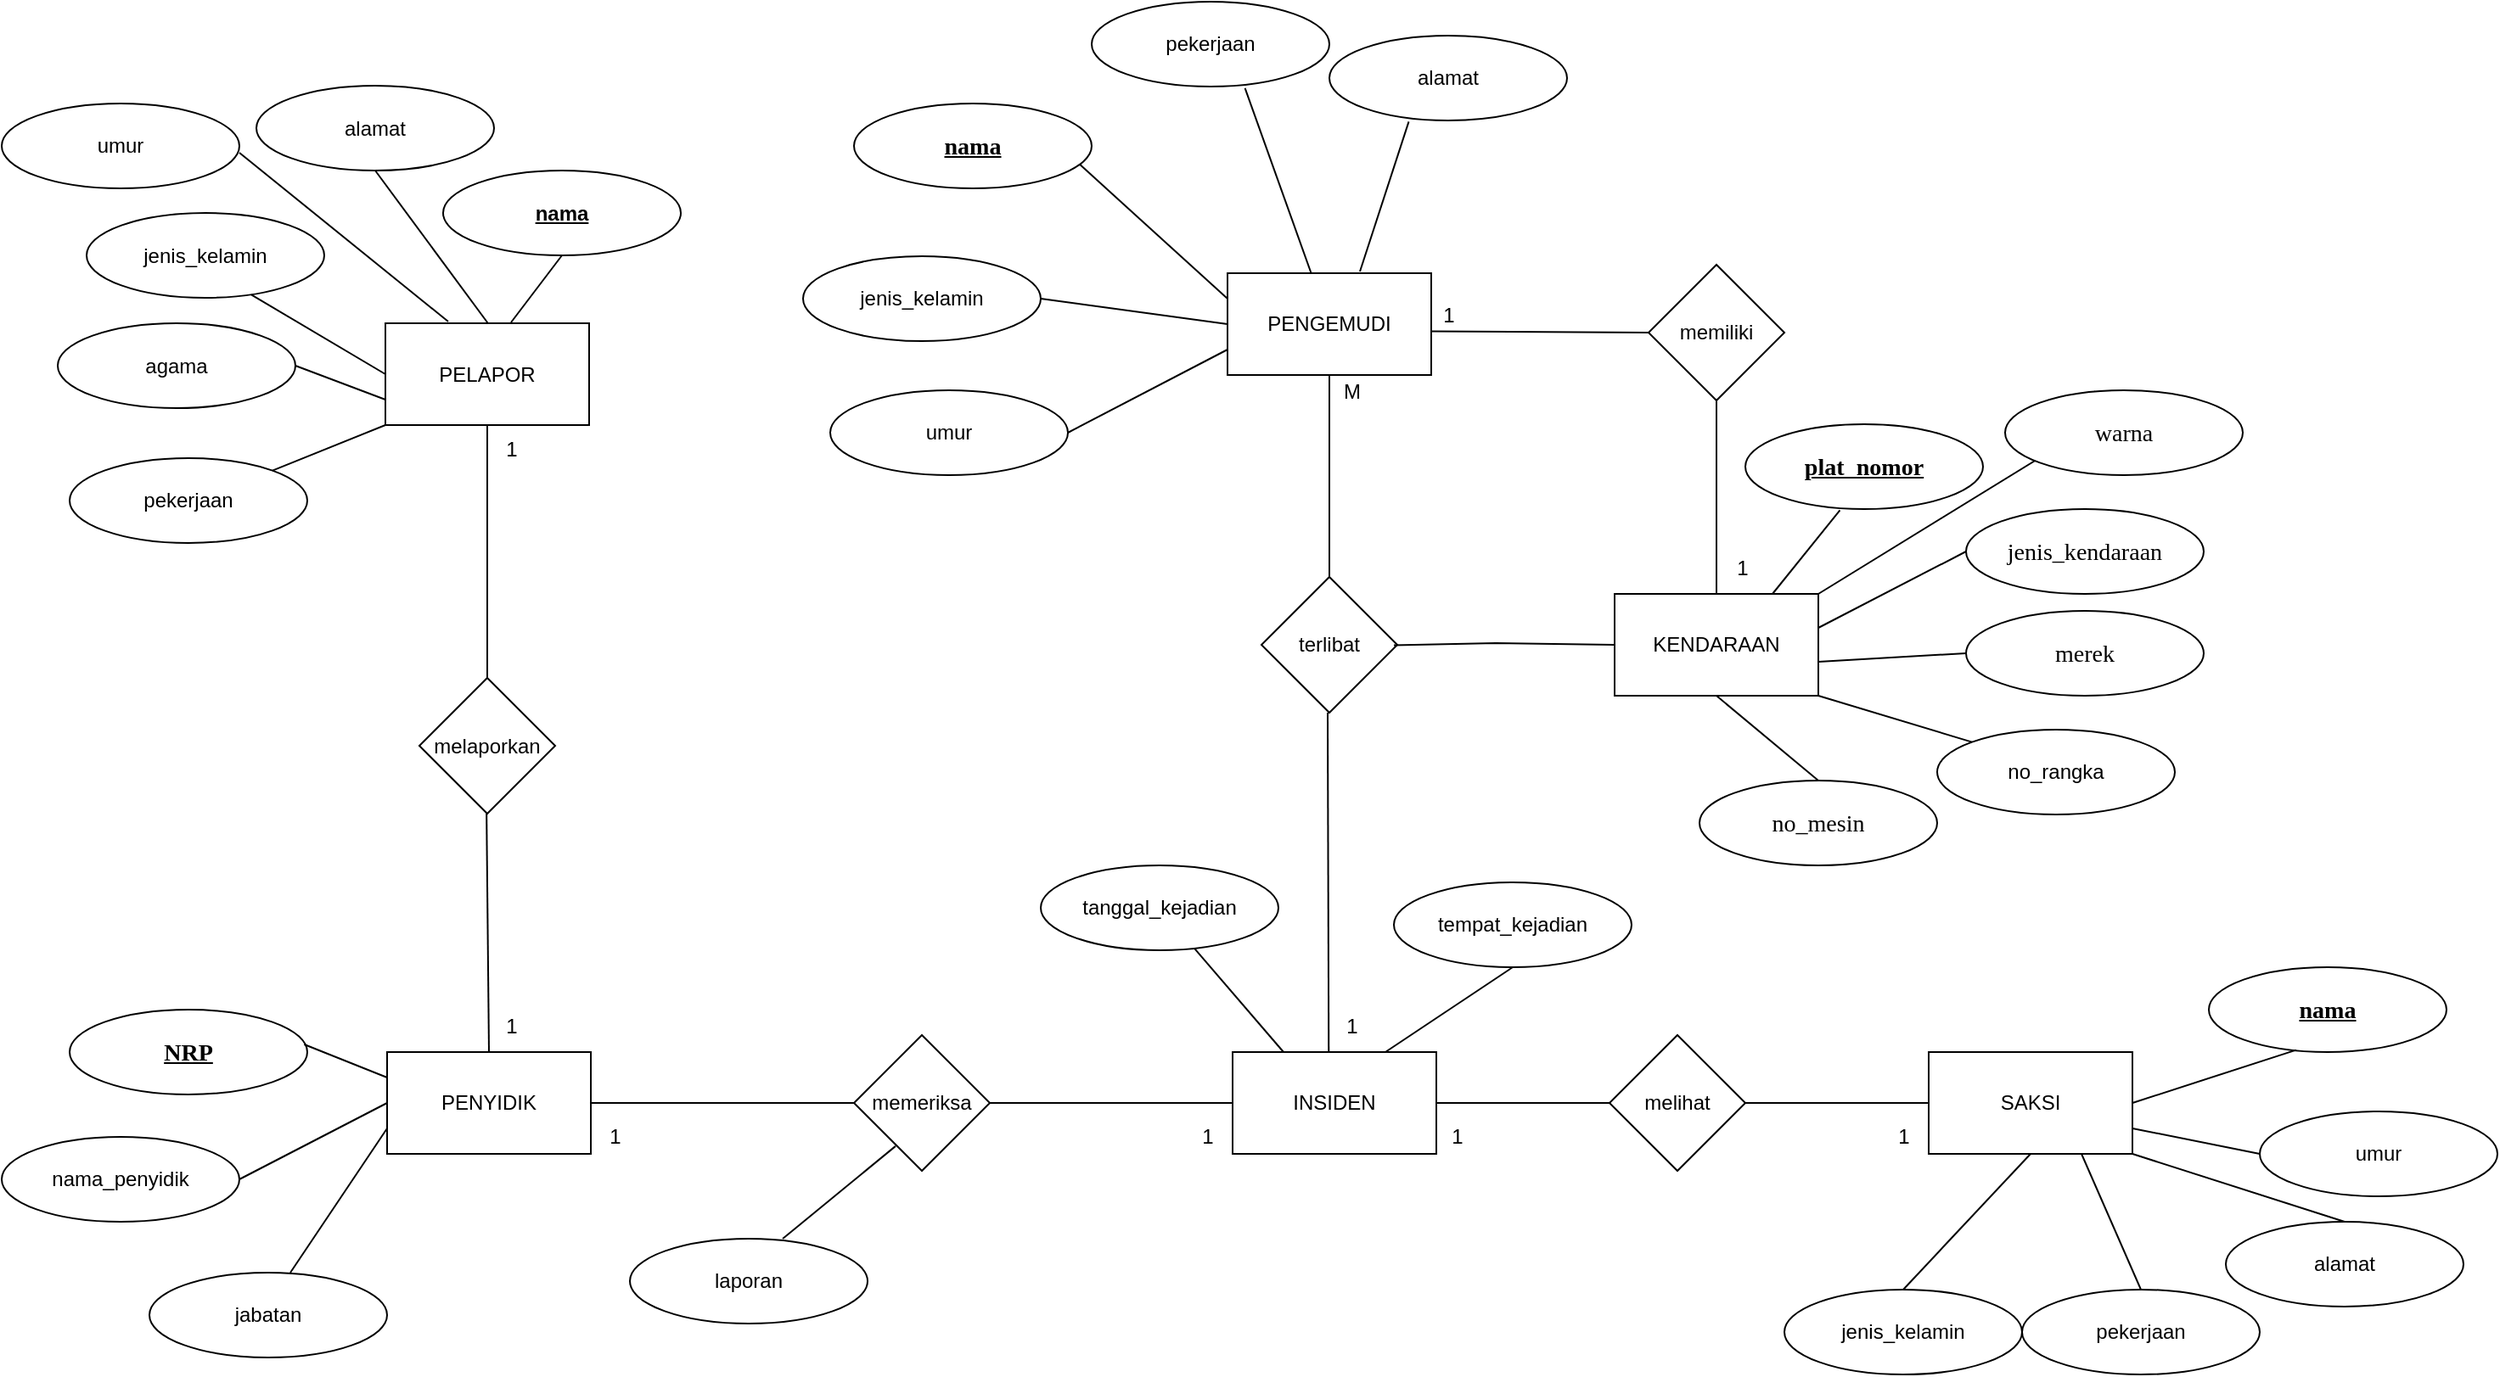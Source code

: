 <mxfile version="20.8.0" type="github">
  <diagram id="SfxYuNU0QuVi-YvoFy_M" name="Halaman-1">
    <mxGraphModel dx="1999" dy="1890" grid="1" gridSize="10" guides="1" tooltips="1" connect="1" arrows="1" fold="1" page="1" pageScale="1" pageWidth="827" pageHeight="1169" math="0" shadow="0">
      <root>
        <mxCell id="0" />
        <mxCell id="1" parent="0" />
        <mxCell id="fWzBisHJ5yLW3HTDYXz7-7" value="melaporkan" style="rhombus;whiteSpace=wrap;html=1;" parent="1" vertex="1">
          <mxGeometry x="-94" y="-380.5" width="80" height="80" as="geometry" />
        </mxCell>
        <mxCell id="fWzBisHJ5yLW3HTDYXz7-1" value="PELAPOR" style="rounded=0;whiteSpace=wrap;html=1;" parent="1" vertex="1">
          <mxGeometry x="-114" y="-589.5" width="120" height="60" as="geometry" />
        </mxCell>
        <mxCell id="fWzBisHJ5yLW3HTDYXz7-2" value="PENYIDIK" style="rounded=0;whiteSpace=wrap;html=1;" parent="1" vertex="1">
          <mxGeometry x="-113" y="-160" width="120" height="60" as="geometry" />
        </mxCell>
        <mxCell id="fWzBisHJ5yLW3HTDYXz7-3" value="INSIDEN" style="rounded=0;whiteSpace=wrap;html=1;" parent="1" vertex="1">
          <mxGeometry x="385" y="-160" width="120" height="60" as="geometry" />
        </mxCell>
        <mxCell id="fWzBisHJ5yLW3HTDYXz7-4" value="PENGEMUDI" style="rounded=0;whiteSpace=wrap;html=1;" parent="1" vertex="1">
          <mxGeometry x="382" y="-619" width="120" height="60" as="geometry" />
        </mxCell>
        <mxCell id="fWzBisHJ5yLW3HTDYXz7-5" value="KENDARAAN" style="rounded=0;whiteSpace=wrap;html=1;" parent="1" vertex="1">
          <mxGeometry x="610" y="-430" width="120" height="60" as="geometry" />
        </mxCell>
        <mxCell id="fWzBisHJ5yLW3HTDYXz7-6" value="SAKSI" style="rounded=0;whiteSpace=wrap;html=1;" parent="1" vertex="1">
          <mxGeometry x="795" y="-160" width="120" height="60" as="geometry" />
        </mxCell>
        <mxCell id="fWzBisHJ5yLW3HTDYXz7-8" value="melihat" style="rhombus;whiteSpace=wrap;html=1;" parent="1" vertex="1">
          <mxGeometry x="607" y="-170" width="80" height="80" as="geometry" />
        </mxCell>
        <mxCell id="fWzBisHJ5yLW3HTDYXz7-9" value="memeriksa" style="rhombus;whiteSpace=wrap;html=1;" parent="1" vertex="1">
          <mxGeometry x="162" y="-170" width="80" height="80" as="geometry" />
        </mxCell>
        <mxCell id="fWzBisHJ5yLW3HTDYXz7-23" value="" style="endArrow=none;html=1;rounded=0;exitX=1;exitY=0.5;exitDx=0;exitDy=0;entryX=0;entryY=0.5;entryDx=0;entryDy=0;" parent="1" edge="1" target="fWzBisHJ5yLW3HTDYXz7-3" source="fWzBisHJ5yLW3HTDYXz7-9">
          <mxGeometry width="50" height="50" relative="1" as="geometry">
            <mxPoint x="245" y="-120.28" as="sourcePoint" />
            <mxPoint x="380" y="-130" as="targetPoint" />
          </mxGeometry>
        </mxCell>
        <mxCell id="fWzBisHJ5yLW3HTDYXz7-24" value="" style="endArrow=none;html=1;rounded=0;entryX=0;entryY=0.5;entryDx=0;entryDy=0;" parent="1" target="fWzBisHJ5yLW3HTDYXz7-9" edge="1" source="fWzBisHJ5yLW3HTDYXz7-2">
          <mxGeometry x="-0.095" y="-50" width="50" height="50" relative="1" as="geometry">
            <mxPoint x="10" y="-130" as="sourcePoint" />
            <mxPoint x="160" y="-130" as="targetPoint" />
            <mxPoint as="offset" />
          </mxGeometry>
        </mxCell>
        <mxCell id="fWzBisHJ5yLW3HTDYXz7-29" value="&lt;h3 style=&quot;text-decoration-line: underline; font-family: &amp;quot;Times New Roman&amp;quot;; text-align: start;&quot;&gt;NRP&lt;/h3&gt;" style="ellipse;whiteSpace=wrap;html=1;" parent="1" vertex="1">
          <mxGeometry x="-300" y="-185" width="140" height="50" as="geometry" />
        </mxCell>
        <mxCell id="fWzBisHJ5yLW3HTDYXz7-30" value="nama_penyidik" style="ellipse;whiteSpace=wrap;html=1;" parent="1" vertex="1">
          <mxGeometry x="-340" y="-110" width="140" height="50" as="geometry" />
        </mxCell>
        <mxCell id="fWzBisHJ5yLW3HTDYXz7-32" value="agama" style="ellipse;whiteSpace=wrap;html=1;" parent="1" vertex="1">
          <mxGeometry x="-307" y="-589.5" width="140" height="50" as="geometry" />
        </mxCell>
        <mxCell id="fWzBisHJ5yLW3HTDYXz7-33" value="umur" style="ellipse;whiteSpace=wrap;html=1;" parent="1" vertex="1">
          <mxGeometry x="-340" y="-719" width="140" height="50" as="geometry" />
        </mxCell>
        <mxCell id="fWzBisHJ5yLW3HTDYXz7-34" value="jenis_kelamin" style="ellipse;whiteSpace=wrap;html=1;" parent="1" vertex="1">
          <mxGeometry x="-290" y="-654.5" width="140" height="50" as="geometry" />
        </mxCell>
        <mxCell id="fWzBisHJ5yLW3HTDYXz7-36" value="alamat" style="ellipse;whiteSpace=wrap;html=1;" parent="1" vertex="1">
          <mxGeometry x="-190" y="-729.5" width="140" height="50" as="geometry" />
        </mxCell>
        <mxCell id="fWzBisHJ5yLW3HTDYXz7-37" value="pekerjaan" style="ellipse;whiteSpace=wrap;html=1;" parent="1" vertex="1">
          <mxGeometry x="-300" y="-510" width="140" height="50" as="geometry" />
        </mxCell>
        <mxCell id="fWzBisHJ5yLW3HTDYXz7-39" value="" style="endArrow=none;html=1;rounded=0;" parent="1" edge="1">
          <mxGeometry width="50" height="50" relative="1" as="geometry">
            <mxPoint x="-200" y="-690" as="sourcePoint" />
            <mxPoint x="-77" y="-590.5" as="targetPoint" />
          </mxGeometry>
        </mxCell>
        <mxCell id="fWzBisHJ5yLW3HTDYXz7-40" value="" style="endArrow=none;html=1;rounded=0;exitX=1;exitY=0;exitDx=0;exitDy=0;entryX=0;entryY=1;entryDx=0;entryDy=0;" parent="1" target="fWzBisHJ5yLW3HTDYXz7-1" edge="1" source="fWzBisHJ5yLW3HTDYXz7-37">
          <mxGeometry width="50" height="50" relative="1" as="geometry">
            <mxPoint x="123" y="-469.5" as="sourcePoint" />
            <mxPoint x="-90" y="-530" as="targetPoint" />
          </mxGeometry>
        </mxCell>
        <mxCell id="fWzBisHJ5yLW3HTDYXz7-44" value="" style="endArrow=none;html=1;rounded=0;entryX=1;entryY=0.5;entryDx=0;entryDy=0;exitX=0;exitY=0.5;exitDx=0;exitDy=0;" parent="1" source="fWzBisHJ5yLW3HTDYXz7-2" edge="1" target="fWzBisHJ5yLW3HTDYXz7-30">
          <mxGeometry width="50" height="50" relative="1" as="geometry">
            <mxPoint x="-63" y="-160" as="sourcePoint" />
            <mxPoint x="-123" y="-210" as="targetPoint" />
          </mxGeometry>
        </mxCell>
        <mxCell id="fWzBisHJ5yLW3HTDYXz7-47" value="jabatan" style="ellipse;whiteSpace=wrap;html=1;" parent="1" vertex="1">
          <mxGeometry x="-253" y="-30" width="140" height="50" as="geometry" />
        </mxCell>
        <mxCell id="fWzBisHJ5yLW3HTDYXz7-49" value="" style="endArrow=none;html=1;rounded=0;entryX=0;entryY=0.75;entryDx=0;entryDy=0;" parent="1" target="fWzBisHJ5yLW3HTDYXz7-2" edge="1">
          <mxGeometry width="50" height="50" relative="1" as="geometry">
            <mxPoint x="-170" y="-30" as="sourcePoint" />
            <mxPoint x="54" y="-240" as="targetPoint" />
          </mxGeometry>
        </mxCell>
        <mxCell id="fWzBisHJ5yLW3HTDYXz7-50" value="umur" style="ellipse;whiteSpace=wrap;html=1;" parent="1" vertex="1">
          <mxGeometry x="990" y="-125" width="140" height="50" as="geometry" />
        </mxCell>
        <mxCell id="fWzBisHJ5yLW3HTDYXz7-51" value="&lt;h3 style=&quot;text-decoration-line: underline; font-family: &amp;quot;Times New Roman&amp;quot;; text-align: start;&quot;&gt;nama&lt;/h3&gt;" style="ellipse;whiteSpace=wrap;html=1;" parent="1" vertex="1">
          <mxGeometry x="960" y="-210" width="140" height="50" as="geometry" />
        </mxCell>
        <mxCell id="fWzBisHJ5yLW3HTDYXz7-52" value="&lt;b&gt;&lt;u&gt;nama&lt;/u&gt;&lt;/b&gt;" style="ellipse;whiteSpace=wrap;html=1;" parent="1" vertex="1">
          <mxGeometry x="-80" y="-679.5" width="140" height="50" as="geometry" />
        </mxCell>
        <mxCell id="fWzBisHJ5yLW3HTDYXz7-53" value="" style="endArrow=none;html=1;rounded=0;exitX=0.5;exitY=1;exitDx=0;exitDy=0;" parent="1" edge="1" source="fWzBisHJ5yLW3HTDYXz7-52">
          <mxGeometry width="50" height="50" relative="1" as="geometry">
            <mxPoint x="-254" y="-669.5" as="sourcePoint" />
            <mxPoint x="-40" y="-590" as="targetPoint" />
          </mxGeometry>
        </mxCell>
        <mxCell id="fWzBisHJ5yLW3HTDYXz7-10" value="terlibat" style="rhombus;whiteSpace=wrap;html=1;" parent="1" vertex="1">
          <mxGeometry x="402" y="-440" width="80" height="80" as="geometry" />
        </mxCell>
        <mxCell id="fWzBisHJ5yLW3HTDYXz7-56" value="jenis_kelamin" style="ellipse;whiteSpace=wrap;html=1;" parent="1" vertex="1">
          <mxGeometry x="710" y="-20" width="140" height="50" as="geometry" />
        </mxCell>
        <mxCell id="fWzBisHJ5yLW3HTDYXz7-57" value="alamat" style="ellipse;whiteSpace=wrap;html=1;" parent="1" vertex="1">
          <mxGeometry x="970" y="-60" width="140" height="50" as="geometry" />
        </mxCell>
        <mxCell id="fWzBisHJ5yLW3HTDYXz7-59" value="" style="endArrow=none;html=1;rounded=0;exitX=1;exitY=0.75;exitDx=0;exitDy=0;" parent="1" source="fWzBisHJ5yLW3HTDYXz7-6" edge="1">
          <mxGeometry width="50" height="50" relative="1" as="geometry">
            <mxPoint x="910" y="-100" as="sourcePoint" />
            <mxPoint x="990" y="-100" as="targetPoint" />
          </mxGeometry>
        </mxCell>
        <mxCell id="fWzBisHJ5yLW3HTDYXz7-60" value="" style="endArrow=none;html=1;rounded=0;exitX=0.5;exitY=1;exitDx=0;exitDy=0;entryX=0.5;entryY=0;entryDx=0;entryDy=0;" parent="1" source="fWzBisHJ5yLW3HTDYXz7-6" target="fWzBisHJ5yLW3HTDYXz7-56" edge="1">
          <mxGeometry width="50" height="50" relative="1" as="geometry">
            <mxPoint x="810" y="50" as="sourcePoint" />
            <mxPoint x="740" as="targetPoint" />
          </mxGeometry>
        </mxCell>
        <mxCell id="fWzBisHJ5yLW3HTDYXz7-61" value="" style="endArrow=none;html=1;rounded=0;exitX=0.5;exitY=0;exitDx=0;exitDy=0;entryX=1;entryY=1;entryDx=0;entryDy=0;" parent="1" source="fWzBisHJ5yLW3HTDYXz7-57" edge="1" target="fWzBisHJ5yLW3HTDYXz7-6">
          <mxGeometry width="50" height="50" relative="1" as="geometry">
            <mxPoint x="900" y="-40" as="sourcePoint" />
            <mxPoint x="830" y="-90" as="targetPoint" />
          </mxGeometry>
        </mxCell>
        <mxCell id="fWzBisHJ5yLW3HTDYXz7-62" value="pekerjaan" style="ellipse;whiteSpace=wrap;html=1;" parent="1" vertex="1">
          <mxGeometry x="850" y="-20" width="140" height="50" as="geometry" />
        </mxCell>
        <mxCell id="fWzBisHJ5yLW3HTDYXz7-63" value="" style="endArrow=none;html=1;rounded=0;exitX=0.75;exitY=1;exitDx=0;exitDy=0;entryX=0.5;entryY=0;entryDx=0;entryDy=0;" parent="1" source="fWzBisHJ5yLW3HTDYXz7-6" target="fWzBisHJ5yLW3HTDYXz7-62" edge="1">
          <mxGeometry width="50" height="50" relative="1" as="geometry">
            <mxPoint x="820.04" y="-78.5" as="sourcePoint" />
            <mxPoint x="750" y="-5" as="targetPoint" />
          </mxGeometry>
        </mxCell>
        <mxCell id="fWzBisHJ5yLW3HTDYXz7-64" value="&lt;h3 style=&quot;text-decoration-line: underline; font-family: &amp;quot;Times New Roman&amp;quot;; text-align: start;&quot;&gt;nama&lt;/h3&gt;" style="ellipse;whiteSpace=wrap;html=1;" parent="1" vertex="1">
          <mxGeometry x="162" y="-719" width="140" height="50" as="geometry" />
        </mxCell>
        <mxCell id="fWzBisHJ5yLW3HTDYXz7-65" value="umur" style="ellipse;whiteSpace=wrap;html=1;" parent="1" vertex="1">
          <mxGeometry x="148" y="-550" width="140" height="50" as="geometry" />
        </mxCell>
        <mxCell id="fWzBisHJ5yLW3HTDYXz7-66" value="jenis_kelamin" style="ellipse;whiteSpace=wrap;html=1;" parent="1" vertex="1">
          <mxGeometry x="132" y="-629" width="140" height="50" as="geometry" />
        </mxCell>
        <mxCell id="fWzBisHJ5yLW3HTDYXz7-67" value="pekerjaan" style="ellipse;whiteSpace=wrap;html=1;" parent="1" vertex="1">
          <mxGeometry x="302" y="-779" width="140" height="50" as="geometry" />
        </mxCell>
        <mxCell id="fWzBisHJ5yLW3HTDYXz7-68" value="alamat" style="ellipse;whiteSpace=wrap;html=1;" parent="1" vertex="1">
          <mxGeometry x="442" y="-759" width="140" height="50" as="geometry" />
        </mxCell>
        <mxCell id="fWzBisHJ5yLW3HTDYXz7-71" value="" style="endArrow=none;html=1;rounded=0;exitX=0.949;exitY=0.716;exitDx=0;exitDy=0;exitPerimeter=0;entryX=0;entryY=0.25;entryDx=0;entryDy=0;" parent="1" source="fWzBisHJ5yLW3HTDYXz7-64" target="fWzBisHJ5yLW3HTDYXz7-4" edge="1">
          <mxGeometry width="50" height="50" relative="1" as="geometry">
            <mxPoint x="342" y="-539" as="sourcePoint" />
            <mxPoint x="392" y="-589" as="targetPoint" />
          </mxGeometry>
        </mxCell>
        <mxCell id="fWzBisHJ5yLW3HTDYXz7-74" value="" style="endArrow=none;html=1;rounded=0;exitX=1;exitY=0.5;exitDx=0;exitDy=0;entryX=0;entryY=0.5;entryDx=0;entryDy=0;" parent="1" source="fWzBisHJ5yLW3HTDYXz7-66" target="fWzBisHJ5yLW3HTDYXz7-4" edge="1">
          <mxGeometry width="50" height="50" relative="1" as="geometry">
            <mxPoint x="272.0" y="-609.0" as="sourcePoint" />
            <mxPoint x="351.3" y="-529.45" as="targetPoint" />
          </mxGeometry>
        </mxCell>
        <mxCell id="fWzBisHJ5yLW3HTDYXz7-75" value="" style="endArrow=none;html=1;rounded=0;entryX=0;entryY=0.75;entryDx=0;entryDy=0;exitX=1;exitY=0.5;exitDx=0;exitDy=0;" parent="1" target="fWzBisHJ5yLW3HTDYXz7-4" edge="1" source="fWzBisHJ5yLW3HTDYXz7-65">
          <mxGeometry width="50" height="50" relative="1" as="geometry">
            <mxPoint x="292" y="-519" as="sourcePoint" />
            <mxPoint x="371.3" y="-439.45" as="targetPoint" />
          </mxGeometry>
        </mxCell>
        <mxCell id="fWzBisHJ5yLW3HTDYXz7-76" value="" style="endArrow=none;html=1;rounded=0;exitX=0.645;exitY=1.018;exitDx=0;exitDy=0;exitPerimeter=0;" parent="1" target="fWzBisHJ5yLW3HTDYXz7-4" edge="1" source="fWzBisHJ5yLW3HTDYXz7-67">
          <mxGeometry width="50" height="50" relative="1" as="geometry">
            <mxPoint x="342.0" y="-469.0" as="sourcePoint" />
            <mxPoint x="421.3" y="-389.45" as="targetPoint" />
          </mxGeometry>
        </mxCell>
        <mxCell id="fWzBisHJ5yLW3HTDYXz7-77" value="" style="endArrow=none;html=1;rounded=0;entryX=0.334;entryY=1.014;entryDx=0;entryDy=0;entryPerimeter=0;" parent="1" target="fWzBisHJ5yLW3HTDYXz7-68" edge="1">
          <mxGeometry width="50" height="50" relative="1" as="geometry">
            <mxPoint x="460" y="-620" as="sourcePoint" />
            <mxPoint x="490" y="-700" as="targetPoint" />
          </mxGeometry>
        </mxCell>
        <mxCell id="fWzBisHJ5yLW3HTDYXz7-78" value="&lt;h3 style=&quot;font-family: &amp;quot;Times New Roman&amp;quot;; text-align: start;&quot;&gt;&lt;span style=&quot;font-weight: 400;&quot;&gt;jenis_kendaraan&lt;/span&gt;&lt;/h3&gt;" style="ellipse;whiteSpace=wrap;html=1;" parent="1" vertex="1">
          <mxGeometry x="817" y="-480" width="140" height="50" as="geometry" />
        </mxCell>
        <mxCell id="fWzBisHJ5yLW3HTDYXz7-79" value="&lt;h3 style=&quot;font-family: &amp;quot;Times New Roman&amp;quot;; text-align: start;&quot;&gt;&lt;span style=&quot;font-weight: normal;&quot;&gt;merek&lt;/span&gt;&lt;/h3&gt;" style="ellipse;whiteSpace=wrap;html=1;" parent="1" vertex="1">
          <mxGeometry x="817" y="-420" width="140" height="50" as="geometry" />
        </mxCell>
        <mxCell id="fWzBisHJ5yLW3HTDYXz7-80" value="" style="endArrow=none;html=1;rounded=0;exitX=1.005;exitY=0.709;exitDx=0;exitDy=0;exitPerimeter=0;entryX=0;entryY=0.5;entryDx=0;entryDy=0;" parent="1" target="fWzBisHJ5yLW3HTDYXz7-78" edge="1">
          <mxGeometry width="50" height="50" relative="1" as="geometry">
            <mxPoint x="730" y="-410" as="sourcePoint" />
            <mxPoint x="800" y="-320" as="targetPoint" />
          </mxGeometry>
        </mxCell>
        <mxCell id="fWzBisHJ5yLW3HTDYXz7-81" value="" style="endArrow=none;html=1;rounded=0;exitX=1.005;exitY=0.709;exitDx=0;exitDy=0;exitPerimeter=0;entryX=0;entryY=0.5;entryDx=0;entryDy=0;" parent="1" target="fWzBisHJ5yLW3HTDYXz7-79" edge="1">
          <mxGeometry x="0.139" y="393" width="50" height="50" relative="1" as="geometry">
            <mxPoint x="730" y="-390" as="sourcePoint" />
            <mxPoint x="800" y="-300" as="targetPoint" />
            <mxPoint as="offset" />
          </mxGeometry>
        </mxCell>
        <mxCell id="fWzBisHJ5yLW3HTDYXz7-82" value="no_rangka" style="ellipse;whiteSpace=wrap;html=1;" parent="1" vertex="1">
          <mxGeometry x="800" y="-350" width="140" height="50" as="geometry" />
        </mxCell>
        <mxCell id="fWzBisHJ5yLW3HTDYXz7-83" value="&lt;h3 style=&quot;font-family: &amp;quot;Times New Roman&amp;quot;; text-align: start;&quot;&gt;&lt;span style=&quot;font-weight: 400;&quot;&gt;no_mesin&lt;/span&gt;&lt;/h3&gt;" style="ellipse;whiteSpace=wrap;html=1;" parent="1" vertex="1">
          <mxGeometry x="660" y="-320" width="140" height="50" as="geometry" />
        </mxCell>
        <mxCell id="fWzBisHJ5yLW3HTDYXz7-84" value="" style="endArrow=none;html=1;rounded=0;exitX=1.005;exitY=0.709;exitDx=0;exitDy=0;exitPerimeter=0;entryX=0.5;entryY=0;entryDx=0;entryDy=0;" parent="1" target="fWzBisHJ5yLW3HTDYXz7-83" edge="1">
          <mxGeometry x="0.139" y="393" width="50" height="50" relative="1" as="geometry">
            <mxPoint x="670" y="-370" as="sourcePoint" />
            <mxPoint x="757" y="-405" as="targetPoint" />
            <mxPoint as="offset" />
          </mxGeometry>
        </mxCell>
        <mxCell id="fWzBisHJ5yLW3HTDYXz7-85" value="" style="endArrow=none;html=1;rounded=0;exitX=1;exitY=1;exitDx=0;exitDy=0;entryX=0;entryY=0;entryDx=0;entryDy=0;" parent="1" source="fWzBisHJ5yLW3HTDYXz7-5" target="fWzBisHJ5yLW3HTDYXz7-82" edge="1">
          <mxGeometry x="0.139" y="393" width="50" height="50" relative="1" as="geometry">
            <mxPoint x="750" y="-370" as="sourcePoint" />
            <mxPoint x="837" y="-405" as="targetPoint" />
            <mxPoint as="offset" />
          </mxGeometry>
        </mxCell>
        <mxCell id="fWzBisHJ5yLW3HTDYXz7-86" value="" style="endArrow=none;html=1;rounded=0;exitX=1;exitY=0;exitDx=0;exitDy=0;entryX=0.38;entryY=0.012;entryDx=0;entryDy=0;entryPerimeter=0;" parent="1" target="fWzBisHJ5yLW3HTDYXz7-87" edge="1" source="fWzBisHJ5yLW3HTDYXz7-5">
          <mxGeometry x="0.139" y="393" width="50" height="50" relative="1" as="geometry">
            <mxPoint x="693" y="-370" as="sourcePoint" />
            <mxPoint x="780" y="-405" as="targetPoint" />
            <mxPoint as="offset" />
            <Array as="points">
              <mxPoint x="860" y="-510" />
            </Array>
          </mxGeometry>
        </mxCell>
        <mxCell id="fWzBisHJ5yLW3HTDYXz7-87" value="&lt;h3 style=&quot;font-family: &amp;quot;Times New Roman&amp;quot;; text-align: start;&quot;&gt;&lt;span style=&quot;font-weight: normal;&quot;&gt;warna&lt;/span&gt;&lt;/h3&gt;" style="ellipse;whiteSpace=wrap;html=1;" parent="1" vertex="1">
          <mxGeometry x="840" y="-550" width="140" height="50" as="geometry" />
        </mxCell>
        <mxCell id="fWzBisHJ5yLW3HTDYXz7-88" value="&lt;h3 style=&quot;text-decoration-line: underline; font-family: &amp;quot;Times New Roman&amp;quot;; text-align: start;&quot;&gt;plat_nomor&lt;/h3&gt;" style="ellipse;whiteSpace=wrap;html=1;" parent="1" vertex="1">
          <mxGeometry x="687" y="-530" width="140" height="50" as="geometry" />
        </mxCell>
        <mxCell id="fWzBisHJ5yLW3HTDYXz7-89" value="" style="endArrow=none;html=1;rounded=0;exitX=1.005;exitY=0.709;exitDx=0;exitDy=0;exitPerimeter=0;entryX=0.398;entryY=1.013;entryDx=0;entryDy=0;entryPerimeter=0;" parent="1" target="fWzBisHJ5yLW3HTDYXz7-88" edge="1">
          <mxGeometry width="50" height="50" relative="1" as="geometry">
            <mxPoint x="703" y="-430" as="sourcePoint" />
            <mxPoint x="790" y="-495" as="targetPoint" />
          </mxGeometry>
        </mxCell>
        <mxCell id="fWzBisHJ5yLW3HTDYXz7-90" value="laporan" style="ellipse;whiteSpace=wrap;html=1;" parent="1" vertex="1">
          <mxGeometry x="30" y="-50" width="140" height="50" as="geometry" />
        </mxCell>
        <mxCell id="7TKEDmdO-Ke6VplLLPbk-2" value="tempat_kejadian" style="ellipse;whiteSpace=wrap;html=1;" vertex="1" parent="1">
          <mxGeometry x="480" y="-260" width="140" height="50" as="geometry" />
        </mxCell>
        <mxCell id="7TKEDmdO-Ke6VplLLPbk-11" value="memiliki" style="rhombus;whiteSpace=wrap;html=1;" vertex="1" parent="1">
          <mxGeometry x="630" y="-624" width="80" height="80" as="geometry" />
        </mxCell>
        <mxCell id="7TKEDmdO-Ke6VplLLPbk-14" value="tanggal_kejadian" style="ellipse;whiteSpace=wrap;html=1;" vertex="1" parent="1">
          <mxGeometry x="272" y="-270" width="140" height="50" as="geometry" />
        </mxCell>
        <mxCell id="7TKEDmdO-Ke6VplLLPbk-17" value="" style="endArrow=none;html=1;rounded=0;entryX=0;entryY=0.5;entryDx=0;entryDy=0;exitX=1;exitY=0.5;exitDx=0;exitDy=0;" edge="1" parent="1" target="fWzBisHJ5yLW3HTDYXz7-5">
          <mxGeometry width="50" height="50" relative="1" as="geometry">
            <mxPoint x="480" y="-399.71" as="sourcePoint" />
            <mxPoint x="606" y="-400.71" as="targetPoint" />
            <Array as="points">
              <mxPoint x="540" y="-401" />
            </Array>
          </mxGeometry>
        </mxCell>
        <mxCell id="7TKEDmdO-Ke6VplLLPbk-20" value="" style="endArrow=none;html=1;rounded=0;entryX=0.334;entryY=1.014;entryDx=0;entryDy=0;entryPerimeter=0;exitX=0.5;exitY=0;exitDx=0;exitDy=0;" edge="1" parent="1" source="fWzBisHJ5yLW3HTDYXz7-10">
          <mxGeometry width="50" height="50" relative="1" as="geometry">
            <mxPoint x="413.24" y="-470.7" as="sourcePoint" />
            <mxPoint x="442" y="-559" as="targetPoint" />
          </mxGeometry>
        </mxCell>
        <mxCell id="7TKEDmdO-Ke6VplLLPbk-21" value="" style="endArrow=none;html=1;rounded=0;entryX=0;entryY=0.5;entryDx=0;entryDy=0;" edge="1" parent="1" target="7TKEDmdO-Ke6VplLLPbk-11">
          <mxGeometry width="50" height="50" relative="1" as="geometry">
            <mxPoint x="502" y="-584.7" as="sourcePoint" />
            <mxPoint x="530.76" y="-673" as="targetPoint" />
          </mxGeometry>
        </mxCell>
        <mxCell id="7TKEDmdO-Ke6VplLLPbk-22" value="" style="endArrow=none;html=1;rounded=0;exitX=0.5;exitY=0;exitDx=0;exitDy=0;entryX=0.5;entryY=1;entryDx=0;entryDy=0;" edge="1" parent="1" source="fWzBisHJ5yLW3HTDYXz7-5" target="7TKEDmdO-Ke6VplLLPbk-11">
          <mxGeometry width="50" height="50" relative="1" as="geometry">
            <mxPoint x="641.24" y="-461.7" as="sourcePoint" />
            <mxPoint x="670" y="-540" as="targetPoint" />
          </mxGeometry>
        </mxCell>
        <mxCell id="7TKEDmdO-Ke6VplLLPbk-23" value="" style="endArrow=none;html=1;rounded=0;entryX=0.334;entryY=1.014;entryDx=0;entryDy=0;entryPerimeter=0;exitX=0.054;exitY=0.983;exitDx=0;exitDy=0;exitPerimeter=0;" edge="1" parent="1" source="7TKEDmdO-Ke6VplLLPbk-51">
          <mxGeometry width="50" height="50" relative="1" as="geometry">
            <mxPoint x="440" y="-160" as="sourcePoint" />
            <mxPoint x="441" y="-360" as="targetPoint" />
          </mxGeometry>
        </mxCell>
        <mxCell id="7TKEDmdO-Ke6VplLLPbk-24" value="" style="endArrow=none;html=1;rounded=0;entryX=0.25;entryY=0;entryDx=0;entryDy=0;" edge="1" parent="1" source="7TKEDmdO-Ke6VplLLPbk-14" target="fWzBisHJ5yLW3HTDYXz7-3">
          <mxGeometry width="50" height="50" relative="1" as="geometry">
            <mxPoint x="445" y="29" as="sourcePoint" />
            <mxPoint x="445" y="-90" as="targetPoint" />
          </mxGeometry>
        </mxCell>
        <mxCell id="7TKEDmdO-Ke6VplLLPbk-25" value="" style="endArrow=none;html=1;rounded=0;entryX=0.75;entryY=0;entryDx=0;entryDy=0;exitX=0.5;exitY=1;exitDx=0;exitDy=0;" edge="1" parent="1" source="7TKEDmdO-Ke6VplLLPbk-2" target="fWzBisHJ5yLW3HTDYXz7-3">
          <mxGeometry width="50" height="50" relative="1" as="geometry">
            <mxPoint x="404.997" y="-38.212" as="sourcePoint" />
            <mxPoint x="463" y="-90" as="targetPoint" />
          </mxGeometry>
        </mxCell>
        <mxCell id="7TKEDmdO-Ke6VplLLPbk-26" value="" style="endArrow=none;html=1;rounded=0;entryX=0.987;entryY=0.41;entryDx=0;entryDy=0;exitX=0;exitY=0.25;exitDx=0;exitDy=0;entryPerimeter=0;" edge="1" parent="1" source="fWzBisHJ5yLW3HTDYXz7-2" target="fWzBisHJ5yLW3HTDYXz7-29">
          <mxGeometry width="50" height="50" relative="1" as="geometry">
            <mxPoint x="6.997" y="-140.002" as="sourcePoint" />
            <mxPoint x="65" y="-191.79" as="targetPoint" />
          </mxGeometry>
        </mxCell>
        <mxCell id="7TKEDmdO-Ke6VplLLPbk-28" value="" style="endArrow=none;html=1;rounded=0;exitX=1;exitY=0.5;exitDx=0;exitDy=0;entryX=0;entryY=0.75;entryDx=0;entryDy=0;" edge="1" parent="1" source="fWzBisHJ5yLW3HTDYXz7-32" target="fWzBisHJ5yLW3HTDYXz7-1">
          <mxGeometry width="50" height="50" relative="1" as="geometry">
            <mxPoint x="-164" y="-579.5" as="sourcePoint" />
            <mxPoint x="-114" y="-539.5" as="targetPoint" />
          </mxGeometry>
        </mxCell>
        <mxCell id="7TKEDmdO-Ke6VplLLPbk-29" value="" style="endArrow=none;html=1;rounded=0;entryX=0.693;entryY=0.964;entryDx=0;entryDy=0;entryPerimeter=0;exitX=0;exitY=0.5;exitDx=0;exitDy=0;" edge="1" parent="1" source="fWzBisHJ5yLW3HTDYXz7-1" target="fWzBisHJ5yLW3HTDYXz7-34">
          <mxGeometry width="50" height="50" relative="1" as="geometry">
            <mxPoint x="-120" y="-560" as="sourcePoint" />
            <mxPoint x="-134" y="-409.5" as="targetPoint" />
          </mxGeometry>
        </mxCell>
        <mxCell id="7TKEDmdO-Ke6VplLLPbk-34" value="" style="endArrow=none;html=1;rounded=0;entryX=1;entryY=0.5;entryDx=0;entryDy=0;exitX=0;exitY=0.5;exitDx=0;exitDy=0;" edge="1" parent="1" source="fWzBisHJ5yLW3HTDYXz7-8" target="fWzBisHJ5yLW3HTDYXz7-3">
          <mxGeometry width="50" height="50" relative="1" as="geometry">
            <mxPoint x="431" y="-60" as="sourcePoint" />
            <mxPoint x="512.58" y="-125.3" as="targetPoint" />
          </mxGeometry>
        </mxCell>
        <mxCell id="7TKEDmdO-Ke6VplLLPbk-35" value="" style="endArrow=none;html=1;rounded=0;exitX=0;exitY=0.5;exitDx=0;exitDy=0;" edge="1" parent="1" source="fWzBisHJ5yLW3HTDYXz7-6" target="fWzBisHJ5yLW3HTDYXz7-8">
          <mxGeometry width="50" height="50" relative="1" as="geometry">
            <mxPoint x="790" y="-130" as="sourcePoint" />
            <mxPoint x="690" y="-120.43" as="targetPoint" />
          </mxGeometry>
        </mxCell>
        <mxCell id="7TKEDmdO-Ke6VplLLPbk-39" value="" style="endArrow=none;html=1;rounded=0;exitX=1;exitY=0.5;exitDx=0;exitDy=0;entryX=0.367;entryY=0.976;entryDx=0;entryDy=0;entryPerimeter=0;" edge="1" parent="1" source="fWzBisHJ5yLW3HTDYXz7-6" target="fWzBisHJ5yLW3HTDYXz7-51">
          <mxGeometry width="50" height="50" relative="1" as="geometry">
            <mxPoint x="1170" y="-130" as="sourcePoint" />
            <mxPoint x="1100" y="-180" as="targetPoint" />
          </mxGeometry>
        </mxCell>
        <mxCell id="7TKEDmdO-Ke6VplLLPbk-40" value="" style="endArrow=none;html=1;rounded=0;entryX=0.643;entryY=0;entryDx=0;entryDy=0;exitX=0.306;exitY=0.818;exitDx=0;exitDy=0;exitPerimeter=0;entryPerimeter=0;" edge="1" parent="1" source="fWzBisHJ5yLW3HTDYXz7-9" target="fWzBisHJ5yLW3HTDYXz7-90">
          <mxGeometry width="50" height="50" relative="1" as="geometry">
            <mxPoint x="190" y="-100" as="sourcePoint" />
            <mxPoint x="187" y="-250" as="targetPoint" />
          </mxGeometry>
        </mxCell>
        <mxCell id="7TKEDmdO-Ke6VplLLPbk-42" value="" style="endArrow=none;html=1;rounded=0;exitX=0.5;exitY=0;exitDx=0;exitDy=0;entryX=0.5;entryY=1;entryDx=0;entryDy=0;" edge="1" parent="1" target="fWzBisHJ5yLW3HTDYXz7-36">
          <mxGeometry x="-1" y="-90" width="50" height="50" relative="1" as="geometry">
            <mxPoint x="-53.59" y="-589.5" as="sourcePoint" />
            <mxPoint x="-54.59" y="-669.5" as="targetPoint" />
            <mxPoint x="-83" y="91" as="offset" />
          </mxGeometry>
        </mxCell>
        <mxCell id="7TKEDmdO-Ke6VplLLPbk-44" value="" style="endArrow=none;html=1;rounded=0;exitX=0.5;exitY=0;exitDx=0;exitDy=0;entryX=0.5;entryY=1;entryDx=0;entryDy=0;" edge="1" parent="1" source="fWzBisHJ5yLW3HTDYXz7-7" target="fWzBisHJ5yLW3HTDYXz7-1">
          <mxGeometry width="50" height="50" relative="1" as="geometry">
            <mxPoint x="-114" y="-479.5" as="sourcePoint" />
            <mxPoint x="-64" y="-529.5" as="targetPoint" />
          </mxGeometry>
        </mxCell>
        <mxCell id="7TKEDmdO-Ke6VplLLPbk-49" value="1" style="text;html=1;align=center;verticalAlign=middle;resizable=0;points=[];autosize=1;strokeColor=none;fillColor=none;" vertex="1" parent="1">
          <mxGeometry x="502" y="-125" width="30" height="30" as="geometry" />
        </mxCell>
        <mxCell id="7TKEDmdO-Ke6VplLLPbk-50" value="1" style="text;html=1;align=center;verticalAlign=middle;resizable=0;points=[];autosize=1;strokeColor=none;fillColor=none;" vertex="1" parent="1">
          <mxGeometry x="765" y="-125" width="30" height="30" as="geometry" />
        </mxCell>
        <mxCell id="7TKEDmdO-Ke6VplLLPbk-51" value="1" style="text;html=1;align=center;verticalAlign=middle;resizable=0;points=[];autosize=1;strokeColor=none;fillColor=none;" vertex="1" parent="1">
          <mxGeometry x="440" y="-190" width="30" height="30" as="geometry" />
        </mxCell>
        <mxCell id="7TKEDmdO-Ke6VplLLPbk-52" value="M" style="text;html=1;align=center;verticalAlign=middle;resizable=0;points=[];autosize=1;strokeColor=none;fillColor=none;" vertex="1" parent="1">
          <mxGeometry x="440" y="-564.5" width="30" height="30" as="geometry" />
        </mxCell>
        <mxCell id="7TKEDmdO-Ke6VplLLPbk-53" value="1" style="text;html=1;align=center;verticalAlign=middle;resizable=0;points=[];autosize=1;strokeColor=none;fillColor=none;" vertex="1" parent="1">
          <mxGeometry x="497" y="-609" width="30" height="30" as="geometry" />
        </mxCell>
        <mxCell id="7TKEDmdO-Ke6VplLLPbk-54" value="1" style="text;html=1;align=center;verticalAlign=middle;resizable=0;points=[];autosize=1;strokeColor=none;fillColor=none;" vertex="1" parent="1">
          <mxGeometry x="670" y="-460" width="30" height="30" as="geometry" />
        </mxCell>
        <mxCell id="7TKEDmdO-Ke6VplLLPbk-55" value="" style="endArrow=none;html=1;rounded=0;exitX=0.5;exitY=0;exitDx=0;exitDy=0;entryX=0.5;entryY=1;entryDx=0;entryDy=0;" edge="1" parent="1" source="fWzBisHJ5yLW3HTDYXz7-2">
          <mxGeometry width="50" height="50" relative="1" as="geometry">
            <mxPoint x="-54.42" y="-151.5" as="sourcePoint" />
            <mxPoint x="-54.42" y="-300.5" as="targetPoint" />
          </mxGeometry>
        </mxCell>
        <mxCell id="7TKEDmdO-Ke6VplLLPbk-56" value="1" style="text;html=1;align=center;verticalAlign=middle;resizable=0;points=[];autosize=1;strokeColor=none;fillColor=none;" vertex="1" parent="1">
          <mxGeometry x="-55" y="-530" width="30" height="30" as="geometry" />
        </mxCell>
        <mxCell id="7TKEDmdO-Ke6VplLLPbk-57" value="1" style="text;html=1;align=center;verticalAlign=middle;resizable=0;points=[];autosize=1;strokeColor=none;fillColor=none;" vertex="1" parent="1">
          <mxGeometry x="-55" y="-190" width="30" height="30" as="geometry" />
        </mxCell>
        <mxCell id="7TKEDmdO-Ke6VplLLPbk-58" value="1" style="text;html=1;align=center;verticalAlign=middle;resizable=0;points=[];autosize=1;strokeColor=none;fillColor=none;" vertex="1" parent="1">
          <mxGeometry x="6" y="-125" width="30" height="30" as="geometry" />
        </mxCell>
        <mxCell id="7TKEDmdO-Ke6VplLLPbk-59" value="1" style="text;html=1;align=center;verticalAlign=middle;resizable=0;points=[];autosize=1;strokeColor=none;fillColor=none;" vertex="1" parent="1">
          <mxGeometry x="355" y="-125" width="30" height="30" as="geometry" />
        </mxCell>
      </root>
    </mxGraphModel>
  </diagram>
</mxfile>
